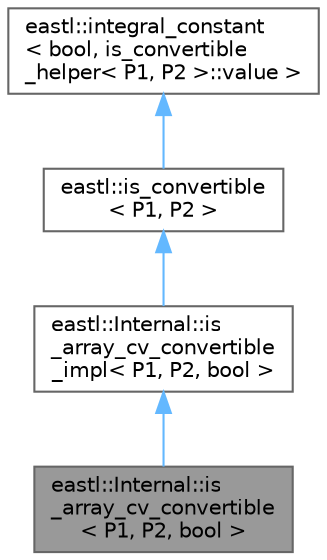 digraph "eastl::Internal::is_array_cv_convertible&lt; P1, P2, bool &gt;"
{
 // LATEX_PDF_SIZE
  bgcolor="transparent";
  edge [fontname=Helvetica,fontsize=10,labelfontname=Helvetica,labelfontsize=10];
  node [fontname=Helvetica,fontsize=10,shape=box,height=0.2,width=0.4];
  Node1 [id="Node000001",label="eastl::Internal::is\l_array_cv_convertible\l\< P1, P2, bool \>",height=0.2,width=0.4,color="gray40", fillcolor="grey60", style="filled", fontcolor="black",tooltip=" "];
  Node2 -> Node1 [id="edge1_Node000001_Node000002",dir="back",color="steelblue1",style="solid",tooltip=" "];
  Node2 [id="Node000002",label="eastl::Internal::is\l_array_cv_convertible\l_impl\< P1, P2, bool \>",height=0.2,width=0.4,color="gray40", fillcolor="white", style="filled",URL="$structeastl_1_1_internal_1_1is__array__cv__convertible__impl.html",tooltip=" "];
  Node3 -> Node2 [id="edge2_Node000002_Node000003",dir="back",color="steelblue1",style="solid",tooltip=" "];
  Node3 [id="Node000003",label="eastl::is_convertible\l\< P1, P2 \>",height=0.2,width=0.4,color="gray40", fillcolor="white", style="filled",URL="$structeastl_1_1is__convertible.html",tooltip=" "];
  Node4 -> Node3 [id="edge3_Node000003_Node000004",dir="back",color="steelblue1",style="solid",tooltip=" "];
  Node4 [id="Node000004",label="eastl::integral_constant\l\< bool, is_convertible\l_helper\< P1, P2 \>::value \>",height=0.2,width=0.4,color="gray40", fillcolor="white", style="filled",URL="$structeastl_1_1integral__constant.html",tooltip=" "];
}
